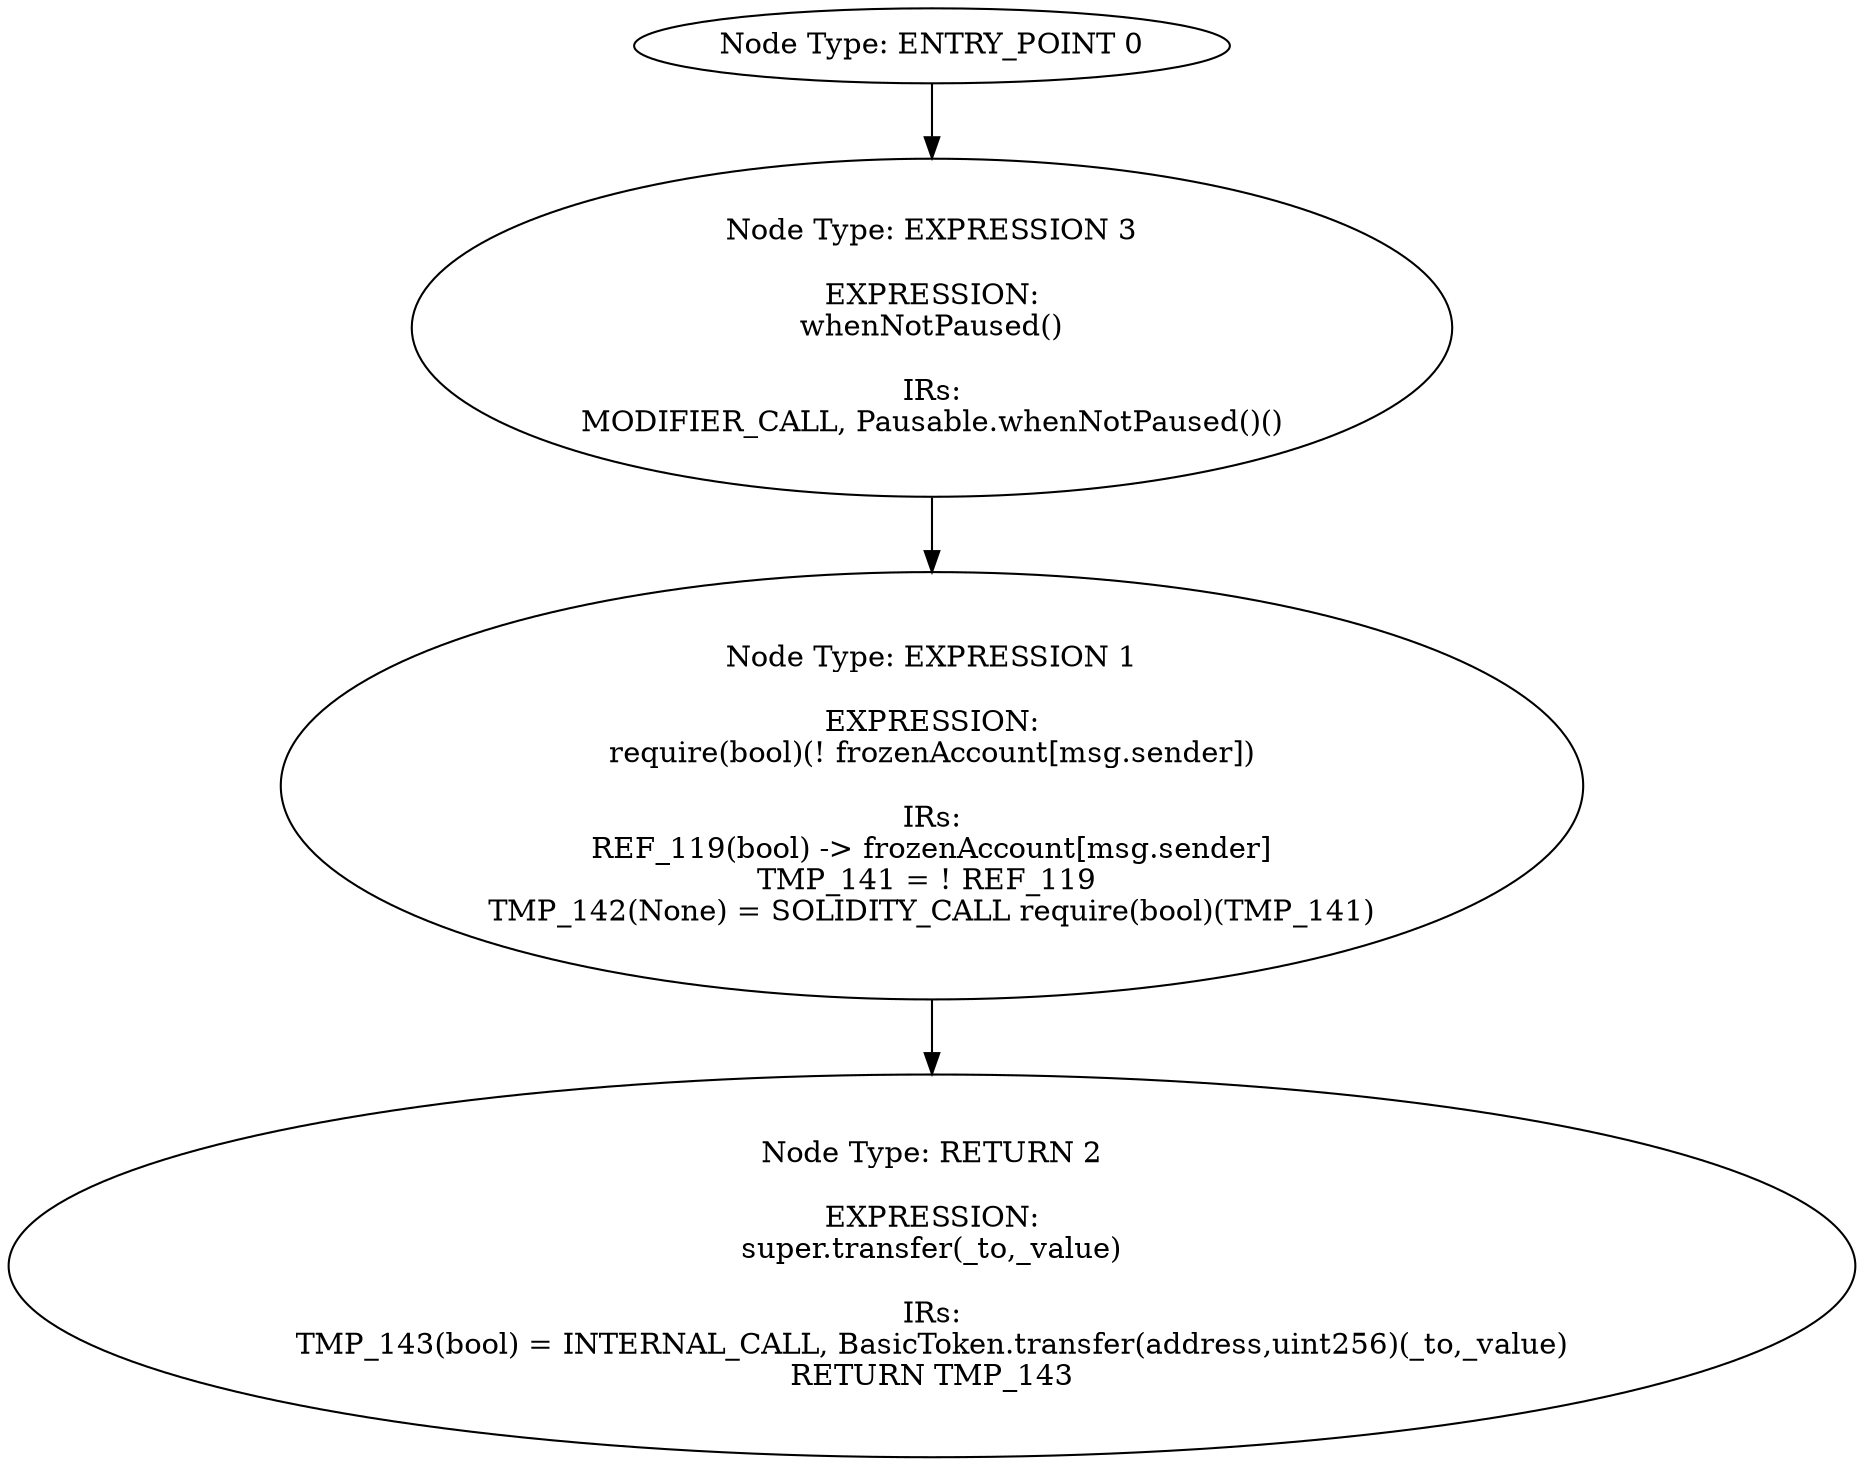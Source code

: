 digraph{
0[label="Node Type: ENTRY_POINT 0
"];
0->3;
1[label="Node Type: EXPRESSION 1

EXPRESSION:
require(bool)(! frozenAccount[msg.sender])

IRs:
REF_119(bool) -> frozenAccount[msg.sender]
TMP_141 = ! REF_119 
TMP_142(None) = SOLIDITY_CALL require(bool)(TMP_141)"];
1->2;
2[label="Node Type: RETURN 2

EXPRESSION:
super.transfer(_to,_value)

IRs:
TMP_143(bool) = INTERNAL_CALL, BasicToken.transfer(address,uint256)(_to,_value)
RETURN TMP_143"];
3[label="Node Type: EXPRESSION 3

EXPRESSION:
whenNotPaused()

IRs:
MODIFIER_CALL, Pausable.whenNotPaused()()"];
3->1;
}
